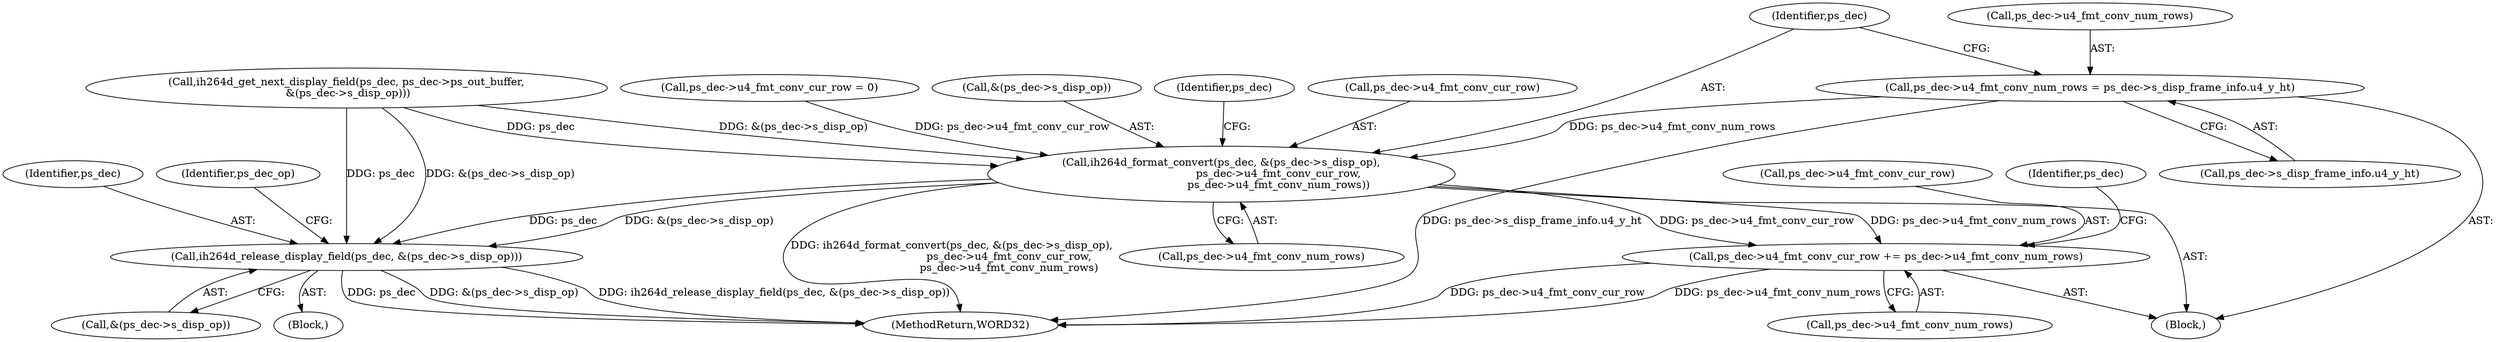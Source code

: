 digraph "0_Android_a78887bcffbc2995cf9ed72e0697acf560875e9e@pointer" {
"1000736" [label="(Call,ps_dec->u4_fmt_conv_num_rows = ps_dec->s_disp_frame_info.u4_y_ht)"];
"1000745" [label="(Call,ih264d_format_convert(ps_dec, &(ps_dec->s_disp_op),\n                                  ps_dec->u4_fmt_conv_cur_row,\n                                  ps_dec->u4_fmt_conv_num_rows))"];
"1000757" [label="(Call,ps_dec->u4_fmt_conv_cur_row += ps_dec->u4_fmt_conv_num_rows)"];
"1000769" [label="(Call,ih264d_release_display_field(ps_dec, &(ps_dec->s_disp_op)))"];
"1000736" [label="(Call,ps_dec->u4_fmt_conv_num_rows = ps_dec->s_disp_frame_info.u4_y_ht)"];
"1000731" [label="(Call,ps_dec->u4_fmt_conv_cur_row = 0)"];
"1002129" [label="(MethodReturn,WORD32)"];
"1000712" [label="(Block,)"];
"1000747" [label="(Call,&(ps_dec->s_disp_op))"];
"1000771" [label="(Call,&(ps_dec->s_disp_op))"];
"1000770" [label="(Identifier,ps_dec)"];
"1000759" [label="(Identifier,ps_dec)"];
"1000740" [label="(Call,ps_dec->s_disp_frame_info.u4_y_ht)"];
"1000777" [label="(Identifier,ps_dec_op)"];
"1000713" [label="(Call,ih264d_get_next_display_field(ps_dec, ps_dec->ps_out_buffer,\n &(ps_dec->s_disp_op)))"];
"1000754" [label="(Call,ps_dec->u4_fmt_conv_num_rows)"];
"1000758" [label="(Call,ps_dec->u4_fmt_conv_cur_row)"];
"1000751" [label="(Call,ps_dec->u4_fmt_conv_cur_row)"];
"1000745" [label="(Call,ih264d_format_convert(ps_dec, &(ps_dec->s_disp_op),\n                                  ps_dec->u4_fmt_conv_cur_row,\n                                  ps_dec->u4_fmt_conv_num_rows))"];
"1000761" [label="(Call,ps_dec->u4_fmt_conv_num_rows)"];
"1000746" [label="(Identifier,ps_dec)"];
"1000769" [label="(Call,ih264d_release_display_field(ps_dec, &(ps_dec->s_disp_op)))"];
"1000737" [label="(Call,ps_dec->u4_fmt_conv_num_rows)"];
"1000766" [label="(Identifier,ps_dec)"];
"1000730" [label="(Block,)"];
"1000757" [label="(Call,ps_dec->u4_fmt_conv_cur_row += ps_dec->u4_fmt_conv_num_rows)"];
"1000736" -> "1000730"  [label="AST: "];
"1000736" -> "1000740"  [label="CFG: "];
"1000737" -> "1000736"  [label="AST: "];
"1000740" -> "1000736"  [label="AST: "];
"1000746" -> "1000736"  [label="CFG: "];
"1000736" -> "1002129"  [label="DDG: ps_dec->s_disp_frame_info.u4_y_ht"];
"1000736" -> "1000745"  [label="DDG: ps_dec->u4_fmt_conv_num_rows"];
"1000745" -> "1000730"  [label="AST: "];
"1000745" -> "1000754"  [label="CFG: "];
"1000746" -> "1000745"  [label="AST: "];
"1000747" -> "1000745"  [label="AST: "];
"1000751" -> "1000745"  [label="AST: "];
"1000754" -> "1000745"  [label="AST: "];
"1000759" -> "1000745"  [label="CFG: "];
"1000745" -> "1002129"  [label="DDG: ih264d_format_convert(ps_dec, &(ps_dec->s_disp_op),\n                                  ps_dec->u4_fmt_conv_cur_row,\n                                  ps_dec->u4_fmt_conv_num_rows)"];
"1000713" -> "1000745"  [label="DDG: ps_dec"];
"1000713" -> "1000745"  [label="DDG: &(ps_dec->s_disp_op)"];
"1000731" -> "1000745"  [label="DDG: ps_dec->u4_fmt_conv_cur_row"];
"1000745" -> "1000757"  [label="DDG: ps_dec->u4_fmt_conv_num_rows"];
"1000745" -> "1000757"  [label="DDG: ps_dec->u4_fmt_conv_cur_row"];
"1000745" -> "1000769"  [label="DDG: ps_dec"];
"1000745" -> "1000769"  [label="DDG: &(ps_dec->s_disp_op)"];
"1000757" -> "1000730"  [label="AST: "];
"1000757" -> "1000761"  [label="CFG: "];
"1000758" -> "1000757"  [label="AST: "];
"1000761" -> "1000757"  [label="AST: "];
"1000766" -> "1000757"  [label="CFG: "];
"1000757" -> "1002129"  [label="DDG: ps_dec->u4_fmt_conv_cur_row"];
"1000757" -> "1002129"  [label="DDG: ps_dec->u4_fmt_conv_num_rows"];
"1000769" -> "1000712"  [label="AST: "];
"1000769" -> "1000771"  [label="CFG: "];
"1000770" -> "1000769"  [label="AST: "];
"1000771" -> "1000769"  [label="AST: "];
"1000777" -> "1000769"  [label="CFG: "];
"1000769" -> "1002129"  [label="DDG: ih264d_release_display_field(ps_dec, &(ps_dec->s_disp_op))"];
"1000769" -> "1002129"  [label="DDG: ps_dec"];
"1000769" -> "1002129"  [label="DDG: &(ps_dec->s_disp_op)"];
"1000713" -> "1000769"  [label="DDG: ps_dec"];
"1000713" -> "1000769"  [label="DDG: &(ps_dec->s_disp_op)"];
}
